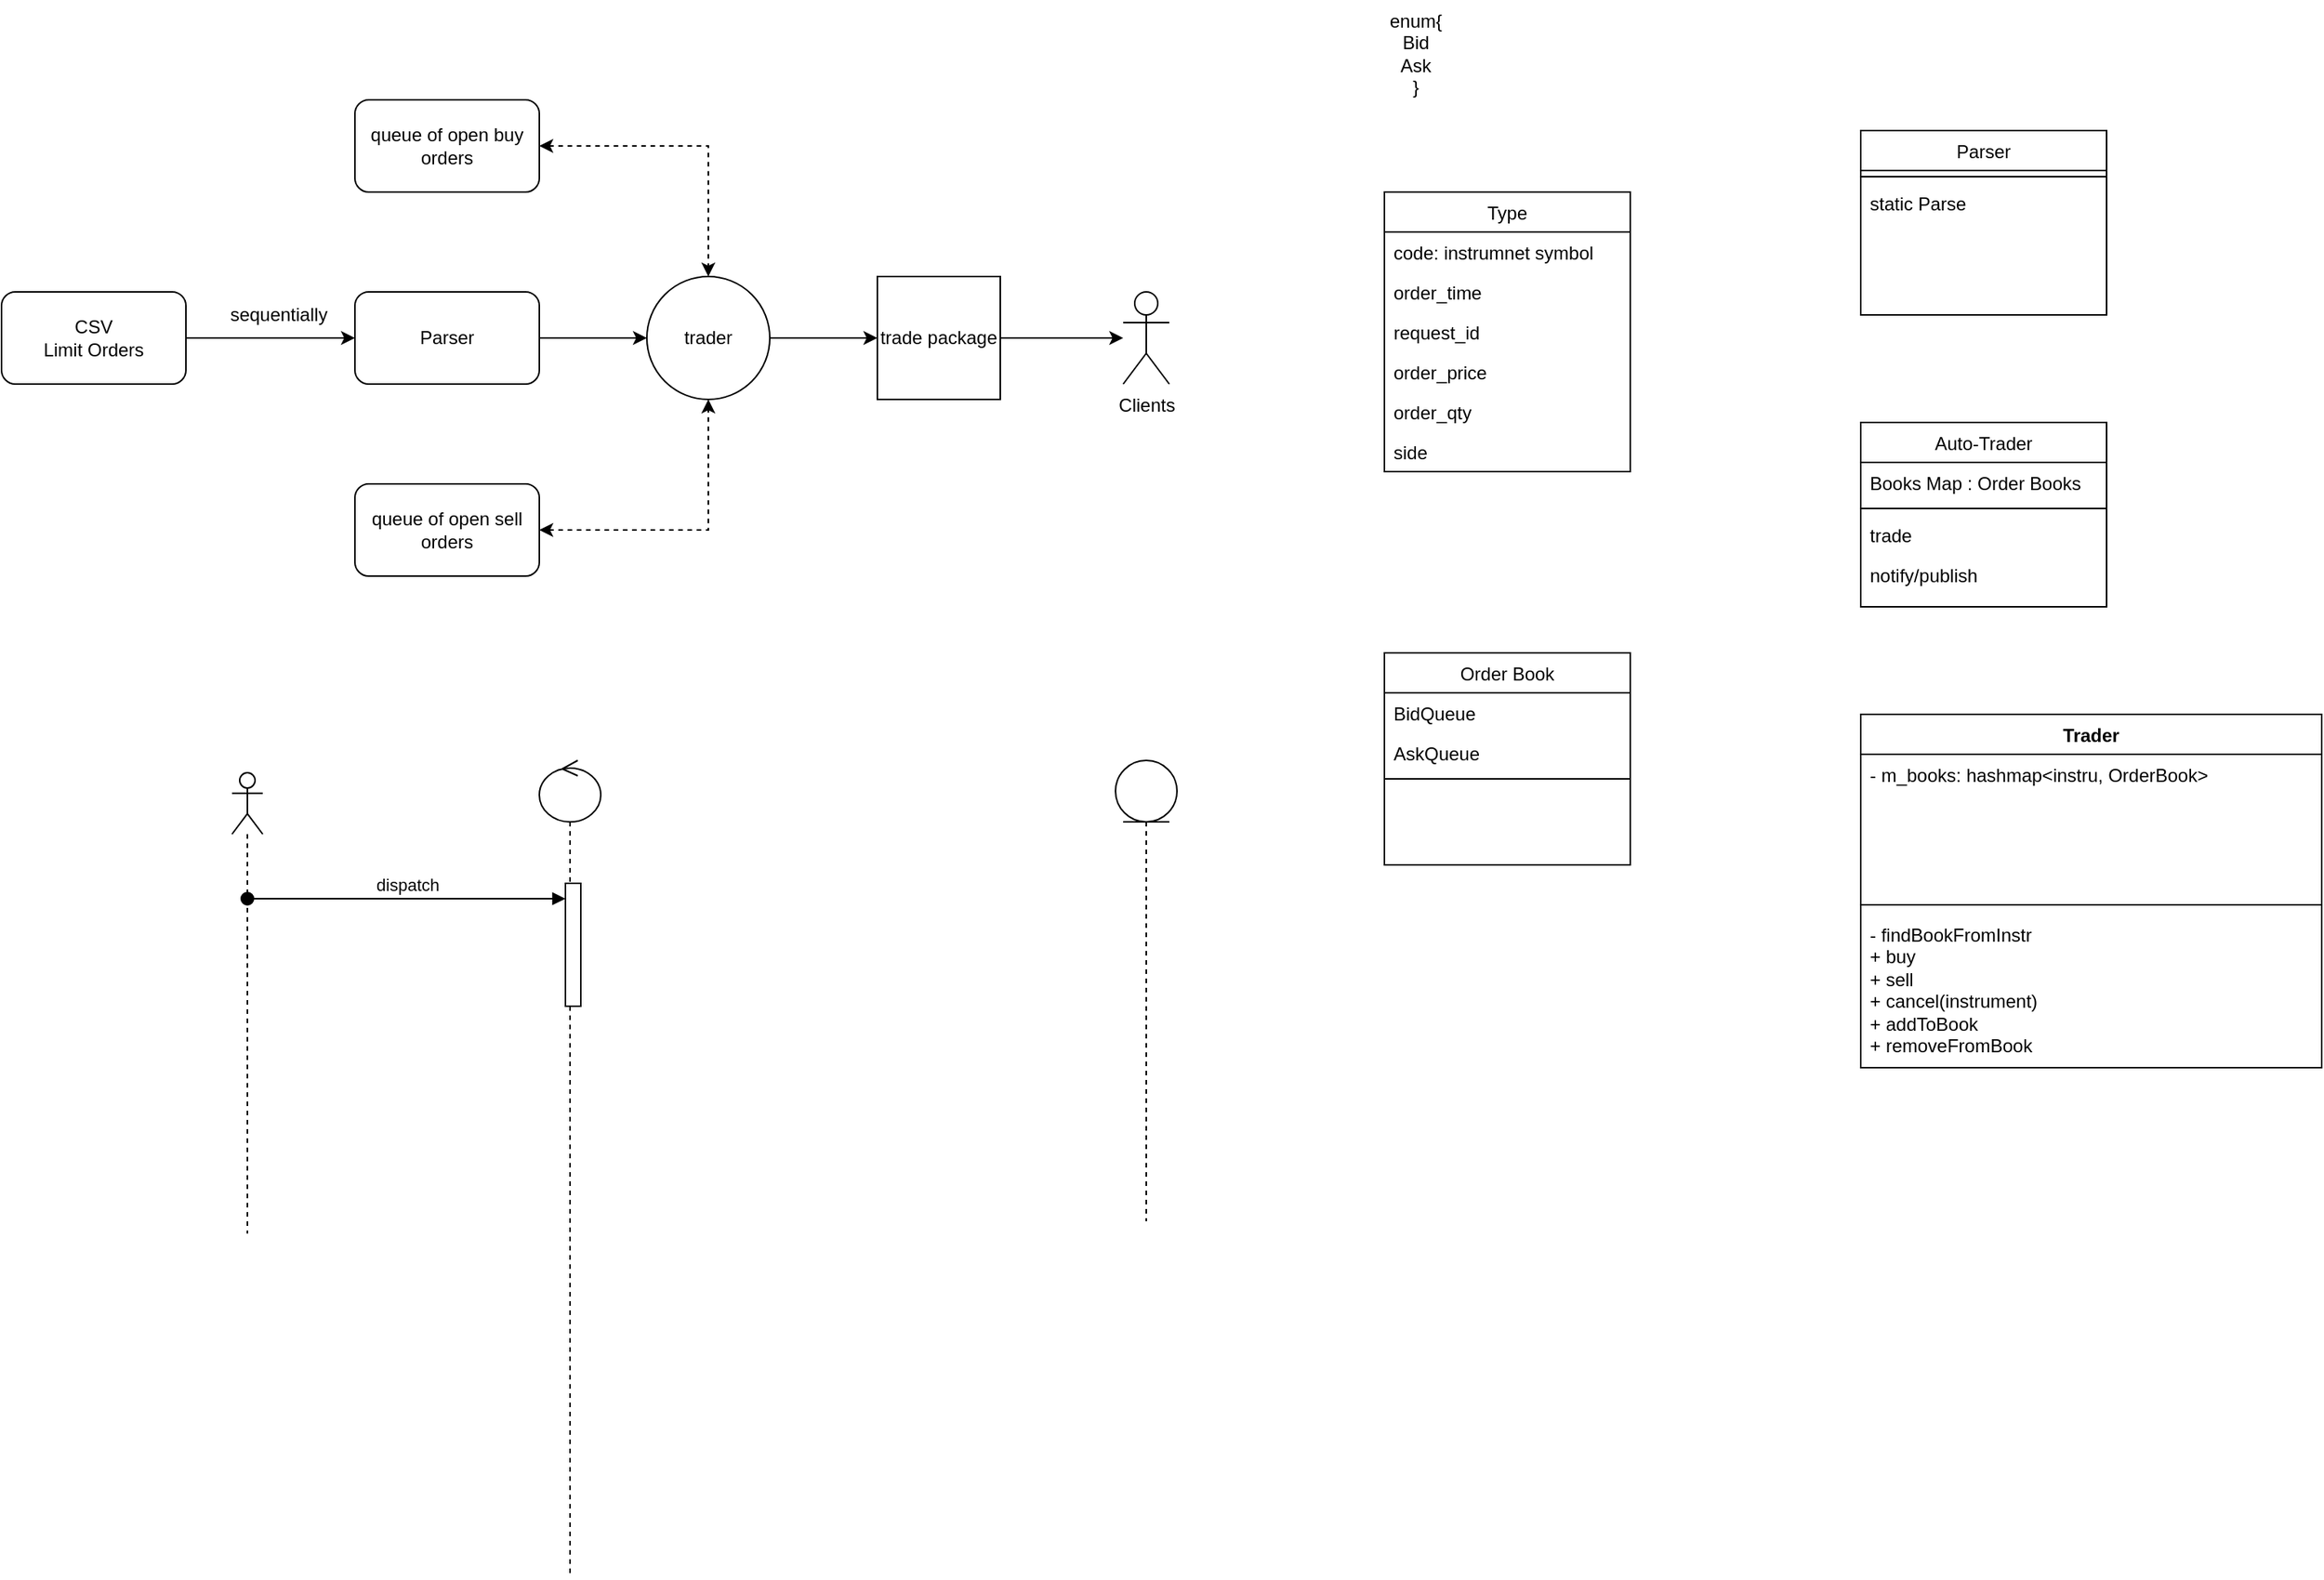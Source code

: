 <mxfile version="21.8.2" type="github">
  <diagram id="C5RBs43oDa-KdzZeNtuy" name="Page-1">
    <mxGraphModel dx="2901" dy="1323" grid="1" gridSize="10" guides="1" tooltips="1" connect="1" arrows="1" fold="1" page="1" pageScale="1" pageWidth="827" pageHeight="1169" math="0" shadow="0">
      <root>
        <mxCell id="WIyWlLk6GJQsqaUBKTNV-0" />
        <mxCell id="WIyWlLk6GJQsqaUBKTNV-1" parent="WIyWlLk6GJQsqaUBKTNV-0" />
        <mxCell id="zkfFHV4jXpPFQw0GAbJ--0" value="Type" style="swimlane;fontStyle=0;align=center;verticalAlign=top;childLayout=stackLayout;horizontal=1;startSize=26;horizontalStack=0;resizeParent=1;resizeLast=0;collapsible=1;marginBottom=0;rounded=0;shadow=0;strokeWidth=1;" parent="WIyWlLk6GJQsqaUBKTNV-1" vertex="1">
          <mxGeometry x="120" y="140" width="160" height="182" as="geometry">
            <mxRectangle x="120" y="190" width="160" height="26" as="alternateBounds" />
          </mxGeometry>
        </mxCell>
        <mxCell id="zkfFHV4jXpPFQw0GAbJ--1" value="code: instrumnet symbol" style="text;align=left;verticalAlign=top;spacingLeft=4;spacingRight=4;overflow=hidden;rotatable=0;points=[[0,0.5],[1,0.5]];portConstraint=eastwest;" parent="zkfFHV4jXpPFQw0GAbJ--0" vertex="1">
          <mxGeometry y="26" width="160" height="26" as="geometry" />
        </mxCell>
        <mxCell id="zkfFHV4jXpPFQw0GAbJ--2" value="order_time" style="text;align=left;verticalAlign=top;spacingLeft=4;spacingRight=4;overflow=hidden;rotatable=0;points=[[0,0.5],[1,0.5]];portConstraint=eastwest;rounded=0;shadow=0;html=0;" parent="zkfFHV4jXpPFQw0GAbJ--0" vertex="1">
          <mxGeometry y="52" width="160" height="26" as="geometry" />
        </mxCell>
        <mxCell id="zkfFHV4jXpPFQw0GAbJ--3" value="request_id" style="text;align=left;verticalAlign=top;spacingLeft=4;spacingRight=4;overflow=hidden;rotatable=0;points=[[0,0.5],[1,0.5]];portConstraint=eastwest;rounded=0;shadow=0;html=0;" parent="zkfFHV4jXpPFQw0GAbJ--0" vertex="1">
          <mxGeometry y="78" width="160" height="26" as="geometry" />
        </mxCell>
        <mxCell id="zkfFHV4jXpPFQw0GAbJ--5" value="order_price" style="text;align=left;verticalAlign=top;spacingLeft=4;spacingRight=4;overflow=hidden;rotatable=0;points=[[0,0.5],[1,0.5]];portConstraint=eastwest;" parent="zkfFHV4jXpPFQw0GAbJ--0" vertex="1">
          <mxGeometry y="104" width="160" height="26" as="geometry" />
        </mxCell>
        <mxCell id="_Aw7ww78GX02yX4L37jf-3" value="order_qty" style="text;align=left;verticalAlign=top;spacingLeft=4;spacingRight=4;overflow=hidden;rotatable=0;points=[[0,0.5],[1,0.5]];portConstraint=eastwest;" parent="zkfFHV4jXpPFQw0GAbJ--0" vertex="1">
          <mxGeometry y="130" width="160" height="26" as="geometry" />
        </mxCell>
        <mxCell id="_Aw7ww78GX02yX4L37jf-4" value="side" style="text;align=left;verticalAlign=top;spacingLeft=4;spacingRight=4;overflow=hidden;rotatable=0;points=[[0,0.5],[1,0.5]];portConstraint=eastwest;" parent="zkfFHV4jXpPFQw0GAbJ--0" vertex="1">
          <mxGeometry y="156" width="160" height="26" as="geometry" />
        </mxCell>
        <mxCell id="zkfFHV4jXpPFQw0GAbJ--6" value="Order Book" style="swimlane;fontStyle=0;align=center;verticalAlign=top;childLayout=stackLayout;horizontal=1;startSize=26;horizontalStack=0;resizeParent=1;resizeLast=0;collapsible=1;marginBottom=0;rounded=0;shadow=0;strokeWidth=1;" parent="WIyWlLk6GJQsqaUBKTNV-1" vertex="1">
          <mxGeometry x="120" y="440" width="160" height="138" as="geometry">
            <mxRectangle x="130" y="380" width="160" height="26" as="alternateBounds" />
          </mxGeometry>
        </mxCell>
        <mxCell id="zkfFHV4jXpPFQw0GAbJ--7" value="BidQueue" style="text;align=left;verticalAlign=top;spacingLeft=4;spacingRight=4;overflow=hidden;rotatable=0;points=[[0,0.5],[1,0.5]];portConstraint=eastwest;" parent="zkfFHV4jXpPFQw0GAbJ--6" vertex="1">
          <mxGeometry y="26" width="160" height="26" as="geometry" />
        </mxCell>
        <mxCell id="zkfFHV4jXpPFQw0GAbJ--8" value="AskQueue" style="text;align=left;verticalAlign=top;spacingLeft=4;spacingRight=4;overflow=hidden;rotatable=0;points=[[0,0.5],[1,0.5]];portConstraint=eastwest;rounded=0;shadow=0;html=0;" parent="zkfFHV4jXpPFQw0GAbJ--6" vertex="1">
          <mxGeometry y="52" width="160" height="26" as="geometry" />
        </mxCell>
        <mxCell id="zkfFHV4jXpPFQw0GAbJ--9" value="" style="line;html=1;strokeWidth=1;align=left;verticalAlign=middle;spacingTop=-1;spacingLeft=3;spacingRight=3;rotatable=0;labelPosition=right;points=[];portConstraint=eastwest;" parent="zkfFHV4jXpPFQw0GAbJ--6" vertex="1">
          <mxGeometry y="78" width="160" height="8" as="geometry" />
        </mxCell>
        <mxCell id="zkfFHV4jXpPFQw0GAbJ--13" value="Auto-Trader" style="swimlane;fontStyle=0;align=center;verticalAlign=top;childLayout=stackLayout;horizontal=1;startSize=26;horizontalStack=0;resizeParent=1;resizeLast=0;collapsible=1;marginBottom=0;rounded=0;shadow=0;strokeWidth=1;" parent="WIyWlLk6GJQsqaUBKTNV-1" vertex="1">
          <mxGeometry x="430" y="290" width="160" height="120" as="geometry">
            <mxRectangle x="340" y="380" width="170" height="26" as="alternateBounds" />
          </mxGeometry>
        </mxCell>
        <mxCell id="zkfFHV4jXpPFQw0GAbJ--14" value="Books Map : Order Books" style="text;align=left;verticalAlign=top;spacingLeft=4;spacingRight=4;overflow=hidden;rotatable=0;points=[[0,0.5],[1,0.5]];portConstraint=eastwest;" parent="zkfFHV4jXpPFQw0GAbJ--13" vertex="1">
          <mxGeometry y="26" width="160" height="26" as="geometry" />
        </mxCell>
        <mxCell id="zkfFHV4jXpPFQw0GAbJ--15" value="" style="line;html=1;strokeWidth=1;align=left;verticalAlign=middle;spacingTop=-1;spacingLeft=3;spacingRight=3;rotatable=0;labelPosition=right;points=[];portConstraint=eastwest;" parent="zkfFHV4jXpPFQw0GAbJ--13" vertex="1">
          <mxGeometry y="52" width="160" height="8" as="geometry" />
        </mxCell>
        <mxCell id="_Aw7ww78GX02yX4L37jf-28" value="trade" style="text;align=left;verticalAlign=top;spacingLeft=4;spacingRight=4;overflow=hidden;rotatable=0;points=[[0,0.5],[1,0.5]];portConstraint=eastwest;" parent="zkfFHV4jXpPFQw0GAbJ--13" vertex="1">
          <mxGeometry y="60" width="160" height="26" as="geometry" />
        </mxCell>
        <mxCell id="_Aw7ww78GX02yX4L37jf-34" value="notify/publish" style="text;align=left;verticalAlign=top;spacingLeft=4;spacingRight=4;overflow=hidden;rotatable=0;points=[[0,0.5],[1,0.5]];portConstraint=eastwest;" parent="zkfFHV4jXpPFQw0GAbJ--13" vertex="1">
          <mxGeometry y="86" width="160" height="26" as="geometry" />
        </mxCell>
        <mxCell id="zkfFHV4jXpPFQw0GAbJ--17" value="Parser" style="swimlane;fontStyle=0;align=center;verticalAlign=top;childLayout=stackLayout;horizontal=1;startSize=26;horizontalStack=0;resizeParent=1;resizeLast=0;collapsible=1;marginBottom=0;rounded=0;shadow=0;strokeWidth=1;" parent="WIyWlLk6GJQsqaUBKTNV-1" vertex="1">
          <mxGeometry x="430" y="100" width="160" height="120" as="geometry">
            <mxRectangle x="550" y="140" width="160" height="26" as="alternateBounds" />
          </mxGeometry>
        </mxCell>
        <mxCell id="zkfFHV4jXpPFQw0GAbJ--23" value="" style="line;html=1;strokeWidth=1;align=left;verticalAlign=middle;spacingTop=-1;spacingLeft=3;spacingRight=3;rotatable=0;labelPosition=right;points=[];portConstraint=eastwest;" parent="zkfFHV4jXpPFQw0GAbJ--17" vertex="1">
          <mxGeometry y="26" width="160" height="8" as="geometry" />
        </mxCell>
        <mxCell id="zkfFHV4jXpPFQw0GAbJ--24" value="static Parse" style="text;align=left;verticalAlign=top;spacingLeft=4;spacingRight=4;overflow=hidden;rotatable=0;points=[[0,0.5],[1,0.5]];portConstraint=eastwest;" parent="zkfFHV4jXpPFQw0GAbJ--17" vertex="1">
          <mxGeometry y="34" width="160" height="26" as="geometry" />
        </mxCell>
        <mxCell id="_Aw7ww78GX02yX4L37jf-0" value="enum{&lt;br&gt;Bid&lt;br&gt;Ask&lt;br&gt;}" style="text;html=1;align=center;verticalAlign=middle;resizable=0;points=[];autosize=1;strokeColor=none;fillColor=none;" parent="WIyWlLk6GJQsqaUBKTNV-1" vertex="1">
          <mxGeometry x="110" y="15" width="60" height="70" as="geometry" />
        </mxCell>
        <mxCell id="_Aw7ww78GX02yX4L37jf-7" style="edgeStyle=orthogonalEdgeStyle;rounded=0;orthogonalLoop=1;jettySize=auto;html=1;exitX=1;exitY=0.5;exitDx=0;exitDy=0;" parent="WIyWlLk6GJQsqaUBKTNV-1" source="_Aw7ww78GX02yX4L37jf-5" target="_Aw7ww78GX02yX4L37jf-6" edge="1">
          <mxGeometry relative="1" as="geometry" />
        </mxCell>
        <mxCell id="_Aw7ww78GX02yX4L37jf-5" value="CSV&lt;br&gt;Limit Orders" style="rounded=1;whiteSpace=wrap;html=1;" parent="WIyWlLk6GJQsqaUBKTNV-1" vertex="1">
          <mxGeometry x="-780" y="205" width="120" height="60" as="geometry" />
        </mxCell>
        <mxCell id="_Aw7ww78GX02yX4L37jf-20" style="edgeStyle=orthogonalEdgeStyle;rounded=0;orthogonalLoop=1;jettySize=auto;html=1;exitX=1;exitY=0.5;exitDx=0;exitDy=0;entryX=0;entryY=0.5;entryDx=0;entryDy=0;" parent="WIyWlLk6GJQsqaUBKTNV-1" source="_Aw7ww78GX02yX4L37jf-6" target="_Aw7ww78GX02yX4L37jf-17" edge="1">
          <mxGeometry relative="1" as="geometry" />
        </mxCell>
        <mxCell id="_Aw7ww78GX02yX4L37jf-6" value="Parser" style="rounded=1;whiteSpace=wrap;html=1;" parent="WIyWlLk6GJQsqaUBKTNV-1" vertex="1">
          <mxGeometry x="-550" y="205" width="120" height="60" as="geometry" />
        </mxCell>
        <mxCell id="_Aw7ww78GX02yX4L37jf-8" value="sequentially" style="text;html=1;align=center;verticalAlign=middle;resizable=0;points=[];autosize=1;strokeColor=none;fillColor=none;" parent="WIyWlLk6GJQsqaUBKTNV-1" vertex="1">
          <mxGeometry x="-645" y="205" width="90" height="30" as="geometry" />
        </mxCell>
        <mxCell id="_Aw7ww78GX02yX4L37jf-18" style="edgeStyle=orthogonalEdgeStyle;rounded=0;orthogonalLoop=1;jettySize=auto;html=1;exitX=1;exitY=0.5;exitDx=0;exitDy=0;entryX=0.5;entryY=0;entryDx=0;entryDy=0;startArrow=classic;startFill=1;dashed=1;" parent="WIyWlLk6GJQsqaUBKTNV-1" source="_Aw7ww78GX02yX4L37jf-9" target="_Aw7ww78GX02yX4L37jf-17" edge="1">
          <mxGeometry relative="1" as="geometry" />
        </mxCell>
        <mxCell id="_Aw7ww78GX02yX4L37jf-9" value="queue of open buy orders" style="rounded=1;whiteSpace=wrap;html=1;" parent="WIyWlLk6GJQsqaUBKTNV-1" vertex="1">
          <mxGeometry x="-550" y="80" width="120" height="60" as="geometry" />
        </mxCell>
        <mxCell id="_Aw7ww78GX02yX4L37jf-19" style="edgeStyle=orthogonalEdgeStyle;rounded=0;orthogonalLoop=1;jettySize=auto;html=1;exitX=1;exitY=0.5;exitDx=0;exitDy=0;entryX=0.5;entryY=1;entryDx=0;entryDy=0;startArrow=classic;startFill=1;dashed=1;" parent="WIyWlLk6GJQsqaUBKTNV-1" source="_Aw7ww78GX02yX4L37jf-10" target="_Aw7ww78GX02yX4L37jf-17" edge="1">
          <mxGeometry relative="1" as="geometry" />
        </mxCell>
        <mxCell id="_Aw7ww78GX02yX4L37jf-10" value="queue of open sell orders" style="rounded=1;whiteSpace=wrap;html=1;" parent="WIyWlLk6GJQsqaUBKTNV-1" vertex="1">
          <mxGeometry x="-550" y="330" width="120" height="60" as="geometry" />
        </mxCell>
        <mxCell id="_Aw7ww78GX02yX4L37jf-23" style="edgeStyle=orthogonalEdgeStyle;rounded=0;orthogonalLoop=1;jettySize=auto;html=1;exitX=1;exitY=0.5;exitDx=0;exitDy=0;entryX=0;entryY=0.5;entryDx=0;entryDy=0;startArrow=none;startFill=0;" parent="WIyWlLk6GJQsqaUBKTNV-1" source="_Aw7ww78GX02yX4L37jf-17" target="_Aw7ww78GX02yX4L37jf-22" edge="1">
          <mxGeometry relative="1" as="geometry" />
        </mxCell>
        <mxCell id="_Aw7ww78GX02yX4L37jf-17" value="trader" style="ellipse;whiteSpace=wrap;html=1;aspect=fixed;" parent="WIyWlLk6GJQsqaUBKTNV-1" vertex="1">
          <mxGeometry x="-360" y="195" width="80" height="80" as="geometry" />
        </mxCell>
        <mxCell id="_Aw7ww78GX02yX4L37jf-25" style="edgeStyle=orthogonalEdgeStyle;rounded=0;orthogonalLoop=1;jettySize=auto;html=1;exitX=1;exitY=0.5;exitDx=0;exitDy=0;startArrow=none;startFill=0;" parent="WIyWlLk6GJQsqaUBKTNV-1" source="_Aw7ww78GX02yX4L37jf-22" target="_Aw7ww78GX02yX4L37jf-24" edge="1">
          <mxGeometry relative="1" as="geometry" />
        </mxCell>
        <mxCell id="_Aw7ww78GX02yX4L37jf-22" value="trade package" style="whiteSpace=wrap;html=1;aspect=fixed;" parent="WIyWlLk6GJQsqaUBKTNV-1" vertex="1">
          <mxGeometry x="-210" y="195" width="80" height="80" as="geometry" />
        </mxCell>
        <mxCell id="_Aw7ww78GX02yX4L37jf-24" value="Clients" style="shape=umlActor;verticalLabelPosition=bottom;verticalAlign=top;html=1;outlineConnect=0;" parent="WIyWlLk6GJQsqaUBKTNV-1" vertex="1">
          <mxGeometry x="-50" y="205" width="30" height="60" as="geometry" />
        </mxCell>
        <mxCell id="_Aw7ww78GX02yX4L37jf-29" value="" style="shape=umlLifeline;participant=umlControl;perimeter=lifelinePerimeter;whiteSpace=wrap;html=1;container=1;collapsible=0;recursiveResize=0;verticalAlign=top;spacingTop=36;outlineConnect=0;" parent="WIyWlLk6GJQsqaUBKTNV-1" vertex="1">
          <mxGeometry x="-430" y="510" width="40" height="532" as="geometry" />
        </mxCell>
        <mxCell id="_Aw7ww78GX02yX4L37jf-32" value="" style="html=1;points=[];perimeter=orthogonalPerimeter;" parent="_Aw7ww78GX02yX4L37jf-29" vertex="1">
          <mxGeometry x="17" y="80" width="10" height="80" as="geometry" />
        </mxCell>
        <mxCell id="_Aw7ww78GX02yX4L37jf-30" value="" style="shape=umlLifeline;participant=umlActor;perimeter=lifelinePerimeter;whiteSpace=wrap;html=1;container=1;collapsible=0;recursiveResize=0;verticalAlign=top;spacingTop=36;outlineConnect=0;" parent="WIyWlLk6GJQsqaUBKTNV-1" vertex="1">
          <mxGeometry x="-630" y="518" width="20" height="300" as="geometry" />
        </mxCell>
        <mxCell id="_Aw7ww78GX02yX4L37jf-31" value="" style="shape=umlLifeline;participant=umlEntity;perimeter=lifelinePerimeter;whiteSpace=wrap;html=1;container=1;collapsible=0;recursiveResize=0;verticalAlign=top;spacingTop=36;outlineConnect=0;" parent="WIyWlLk6GJQsqaUBKTNV-1" vertex="1">
          <mxGeometry x="-55" y="510" width="40" height="300" as="geometry" />
        </mxCell>
        <mxCell id="_Aw7ww78GX02yX4L37jf-33" value="dispatch" style="html=1;verticalAlign=bottom;startArrow=oval;endArrow=block;startSize=8;rounded=0;" parent="WIyWlLk6GJQsqaUBKTNV-1" source="_Aw7ww78GX02yX4L37jf-30" target="_Aw7ww78GX02yX4L37jf-32" edge="1">
          <mxGeometry relative="1" as="geometry">
            <mxPoint x="-475" y="600" as="sourcePoint" />
            <Array as="points">
              <mxPoint x="-580" y="600" />
            </Array>
          </mxGeometry>
        </mxCell>
        <mxCell id="0eJvTlkPg4PnJfWWa8jC-0" value="Trader" style="swimlane;fontStyle=1;align=center;verticalAlign=top;childLayout=stackLayout;horizontal=1;startSize=26;horizontalStack=0;resizeParent=1;resizeParentMax=0;resizeLast=0;collapsible=1;marginBottom=0;whiteSpace=wrap;html=1;" parent="WIyWlLk6GJQsqaUBKTNV-1" vertex="1">
          <mxGeometry x="430" y="480" width="300" height="230" as="geometry" />
        </mxCell>
        <mxCell id="0eJvTlkPg4PnJfWWa8jC-1" value="- m_books: hashmap&amp;lt;instru, OrderBook&amp;gt;" style="text;strokeColor=none;fillColor=none;align=left;verticalAlign=top;spacingLeft=4;spacingRight=4;overflow=hidden;rotatable=0;points=[[0,0.5],[1,0.5]];portConstraint=eastwest;whiteSpace=wrap;html=1;" parent="0eJvTlkPg4PnJfWWa8jC-0" vertex="1">
          <mxGeometry y="26" width="300" height="92" as="geometry" />
        </mxCell>
        <mxCell id="0eJvTlkPg4PnJfWWa8jC-2" value="" style="line;strokeWidth=1;fillColor=none;align=left;verticalAlign=middle;spacingTop=-1;spacingLeft=3;spacingRight=3;rotatable=0;labelPosition=right;points=[];portConstraint=eastwest;strokeColor=inherit;" parent="0eJvTlkPg4PnJfWWa8jC-0" vertex="1">
          <mxGeometry y="118" width="300" height="12" as="geometry" />
        </mxCell>
        <mxCell id="0eJvTlkPg4PnJfWWa8jC-3" value="- findBookFromInstr&lt;br&gt;+ buy&lt;br&gt;+ sell&lt;br&gt;+ cancel(instrument)&lt;br&gt;+ addToBook&lt;br&gt;+ removeFromBook" style="text;strokeColor=none;fillColor=none;align=left;verticalAlign=top;spacingLeft=4;spacingRight=4;overflow=hidden;rotatable=0;points=[[0,0.5],[1,0.5]];portConstraint=eastwest;whiteSpace=wrap;html=1;" parent="0eJvTlkPg4PnJfWWa8jC-0" vertex="1">
          <mxGeometry y="130" width="300" height="100" as="geometry" />
        </mxCell>
      </root>
    </mxGraphModel>
  </diagram>
</mxfile>
